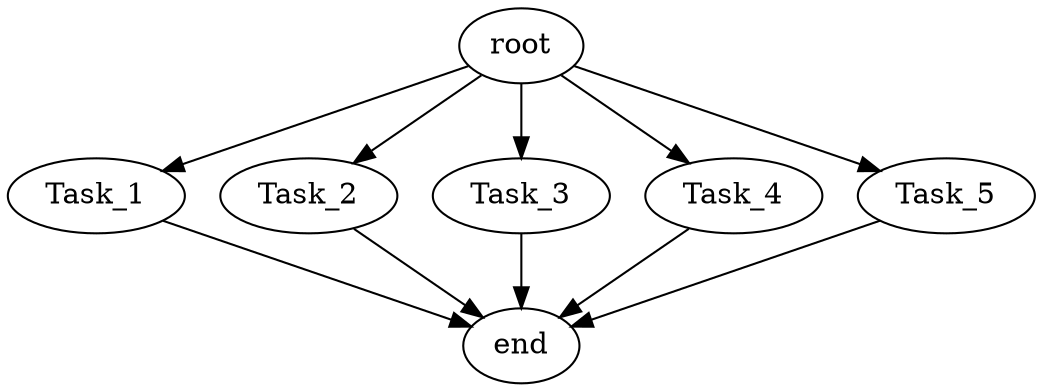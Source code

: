 digraph DataRedistribution {
    root    [size=2]; // Ignored in processing.
    end     [size=2]; // Ignored in processing.

    root -> Task_1  [size=2]; // Edge ignored.
    root -> Task_2  [size=2]; // Edge ignored.
    root -> Task_3  [size=2]; // Edge ignored.
    root -> Task_4  [size=2]; // Edge ignored.
    root -> Task_5  [size=2]; // Edge ignored.

    Task_1  [size=1000000000]; // 1Gflop
    Task_2  [size=1000000000];
    Task_3  [size=1000000000];
    Task_4  [size=1000000000];
    Task_5  [size=1000000000];

    Task_1 -> end   [size=2]; // Edge ignored.
    Task_2 -> end   [size=2]; // Edge ignored.
    Task_3 -> end   [size=2]; // Edge ignored.
    Task_4 -> end   [size=2]; // Edge ignored.
    Task_5 -> end   [size=2]; // Edge ignored.
}